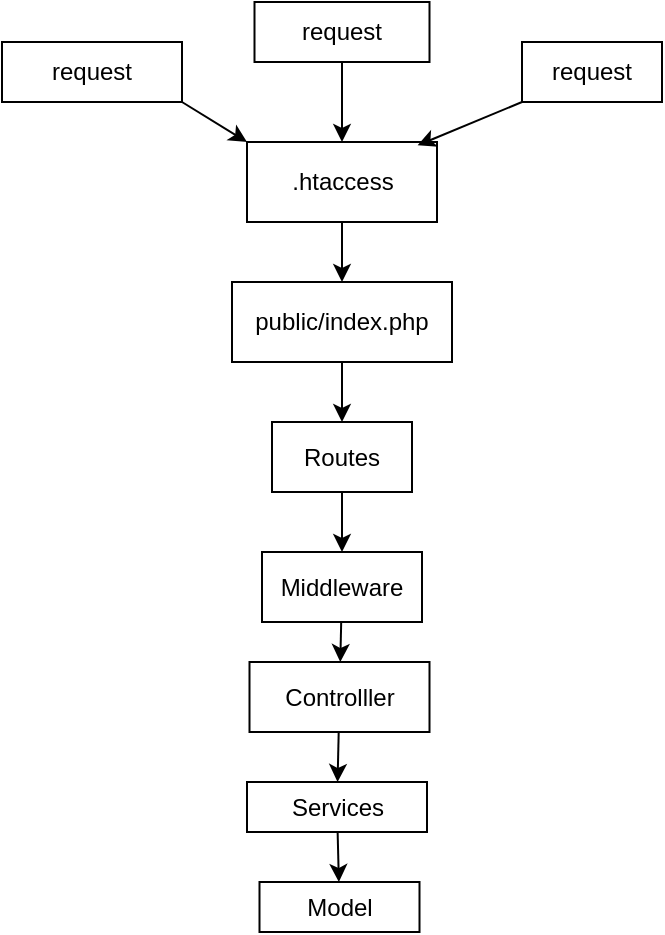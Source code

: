 <mxfile>
    <diagram id="FUhqPDkTiPkOKkNwsPi7" name="Page-1">
        <mxGraphModel dx="948" dy="338" grid="1" gridSize="10" guides="1" tooltips="1" connect="1" arrows="1" fold="1" page="0" pageScale="1" pageWidth="850" pageHeight="1100" math="0" shadow="0">
            <root>
                <mxCell id="0"/>
                <mxCell id="1" parent="0"/>
                <mxCell id="2" value="" style="edgeStyle=none;html=1;" edge="1" parent="1" source="3" target="5">
                    <mxGeometry relative="1" as="geometry"/>
                </mxCell>
                <mxCell id="3" value="Routes" style="whiteSpace=wrap;html=1;" vertex="1" parent="1">
                    <mxGeometry x="795" y="680" width="70" height="35" as="geometry"/>
                </mxCell>
                <mxCell id="4" value="" style="edgeStyle=none;html=1;" edge="1" parent="1" source="5" target="7">
                    <mxGeometry relative="1" as="geometry"/>
                </mxCell>
                <mxCell id="5" value="Middleware" style="whiteSpace=wrap;html=1;" vertex="1" parent="1">
                    <mxGeometry x="790" y="745" width="80" height="35" as="geometry"/>
                </mxCell>
                <mxCell id="6" value="" style="edgeStyle=none;html=1;" edge="1" parent="1" source="7" target="9">
                    <mxGeometry relative="1" as="geometry"/>
                </mxCell>
                <mxCell id="7" value="Controlller" style="whiteSpace=wrap;html=1;" vertex="1" parent="1">
                    <mxGeometry x="783.75" y="800" width="90" height="35" as="geometry"/>
                </mxCell>
                <mxCell id="8" value="" style="edgeStyle=none;html=1;" edge="1" parent="1" source="9" target="10">
                    <mxGeometry relative="1" as="geometry"/>
                </mxCell>
                <mxCell id="9" value="Services" style="whiteSpace=wrap;html=1;" vertex="1" parent="1">
                    <mxGeometry x="782.5" y="860" width="90" height="25" as="geometry"/>
                </mxCell>
                <mxCell id="10" value="Model" style="whiteSpace=wrap;html=1;" vertex="1" parent="1">
                    <mxGeometry x="788.75" y="910" width="80" height="25" as="geometry"/>
                </mxCell>
                <mxCell id="11" style="edgeStyle=none;html=1;entryX=0.5;entryY=0;entryDx=0;entryDy=0;" edge="1" parent="1" source="12" target="3">
                    <mxGeometry relative="1" as="geometry"/>
                </mxCell>
                <mxCell id="12" value="public/index.php" style="rounded=0;whiteSpace=wrap;html=1;" vertex="1" parent="1">
                    <mxGeometry x="775" y="610" width="110" height="40" as="geometry"/>
                </mxCell>
                <mxCell id="13" style="edgeStyle=none;html=1;" edge="1" parent="1" source="14" target="12">
                    <mxGeometry relative="1" as="geometry"/>
                </mxCell>
                <mxCell id="14" value=".htaccess" style="rounded=0;whiteSpace=wrap;html=1;" vertex="1" parent="1">
                    <mxGeometry x="782.5" y="540" width="95" height="40" as="geometry"/>
                </mxCell>
                <mxCell id="15" style="edgeStyle=none;html=1;entryX=0.5;entryY=0;entryDx=0;entryDy=0;" edge="1" parent="1" source="16" target="14">
                    <mxGeometry relative="1" as="geometry"/>
                </mxCell>
                <mxCell id="16" value="request" style="rounded=0;whiteSpace=wrap;html=1;" vertex="1" parent="1">
                    <mxGeometry x="786.25" y="470" width="87.5" height="30" as="geometry"/>
                </mxCell>
                <mxCell id="17" value="request" style="rounded=0;whiteSpace=wrap;html=1;" vertex="1" parent="1">
                    <mxGeometry x="920" y="490" width="70" height="30" as="geometry"/>
                </mxCell>
                <mxCell id="18" style="edgeStyle=none;html=1;exitX=1;exitY=1;exitDx=0;exitDy=0;entryX=0;entryY=0;entryDx=0;entryDy=0;" edge="1" parent="1" source="19" target="14">
                    <mxGeometry relative="1" as="geometry"/>
                </mxCell>
                <mxCell id="19" value="request" style="rounded=0;whiteSpace=wrap;html=1;" vertex="1" parent="1">
                    <mxGeometry x="660" y="490" width="90" height="30" as="geometry"/>
                </mxCell>
                <mxCell id="20" style="edgeStyle=none;html=1;exitX=0;exitY=1;exitDx=0;exitDy=0;entryX=0.898;entryY=0.042;entryDx=0;entryDy=0;entryPerimeter=0;" edge="1" parent="1" source="17" target="14">
                    <mxGeometry relative="1" as="geometry"/>
                </mxCell>
            </root>
        </mxGraphModel>
    </diagram>
</mxfile>